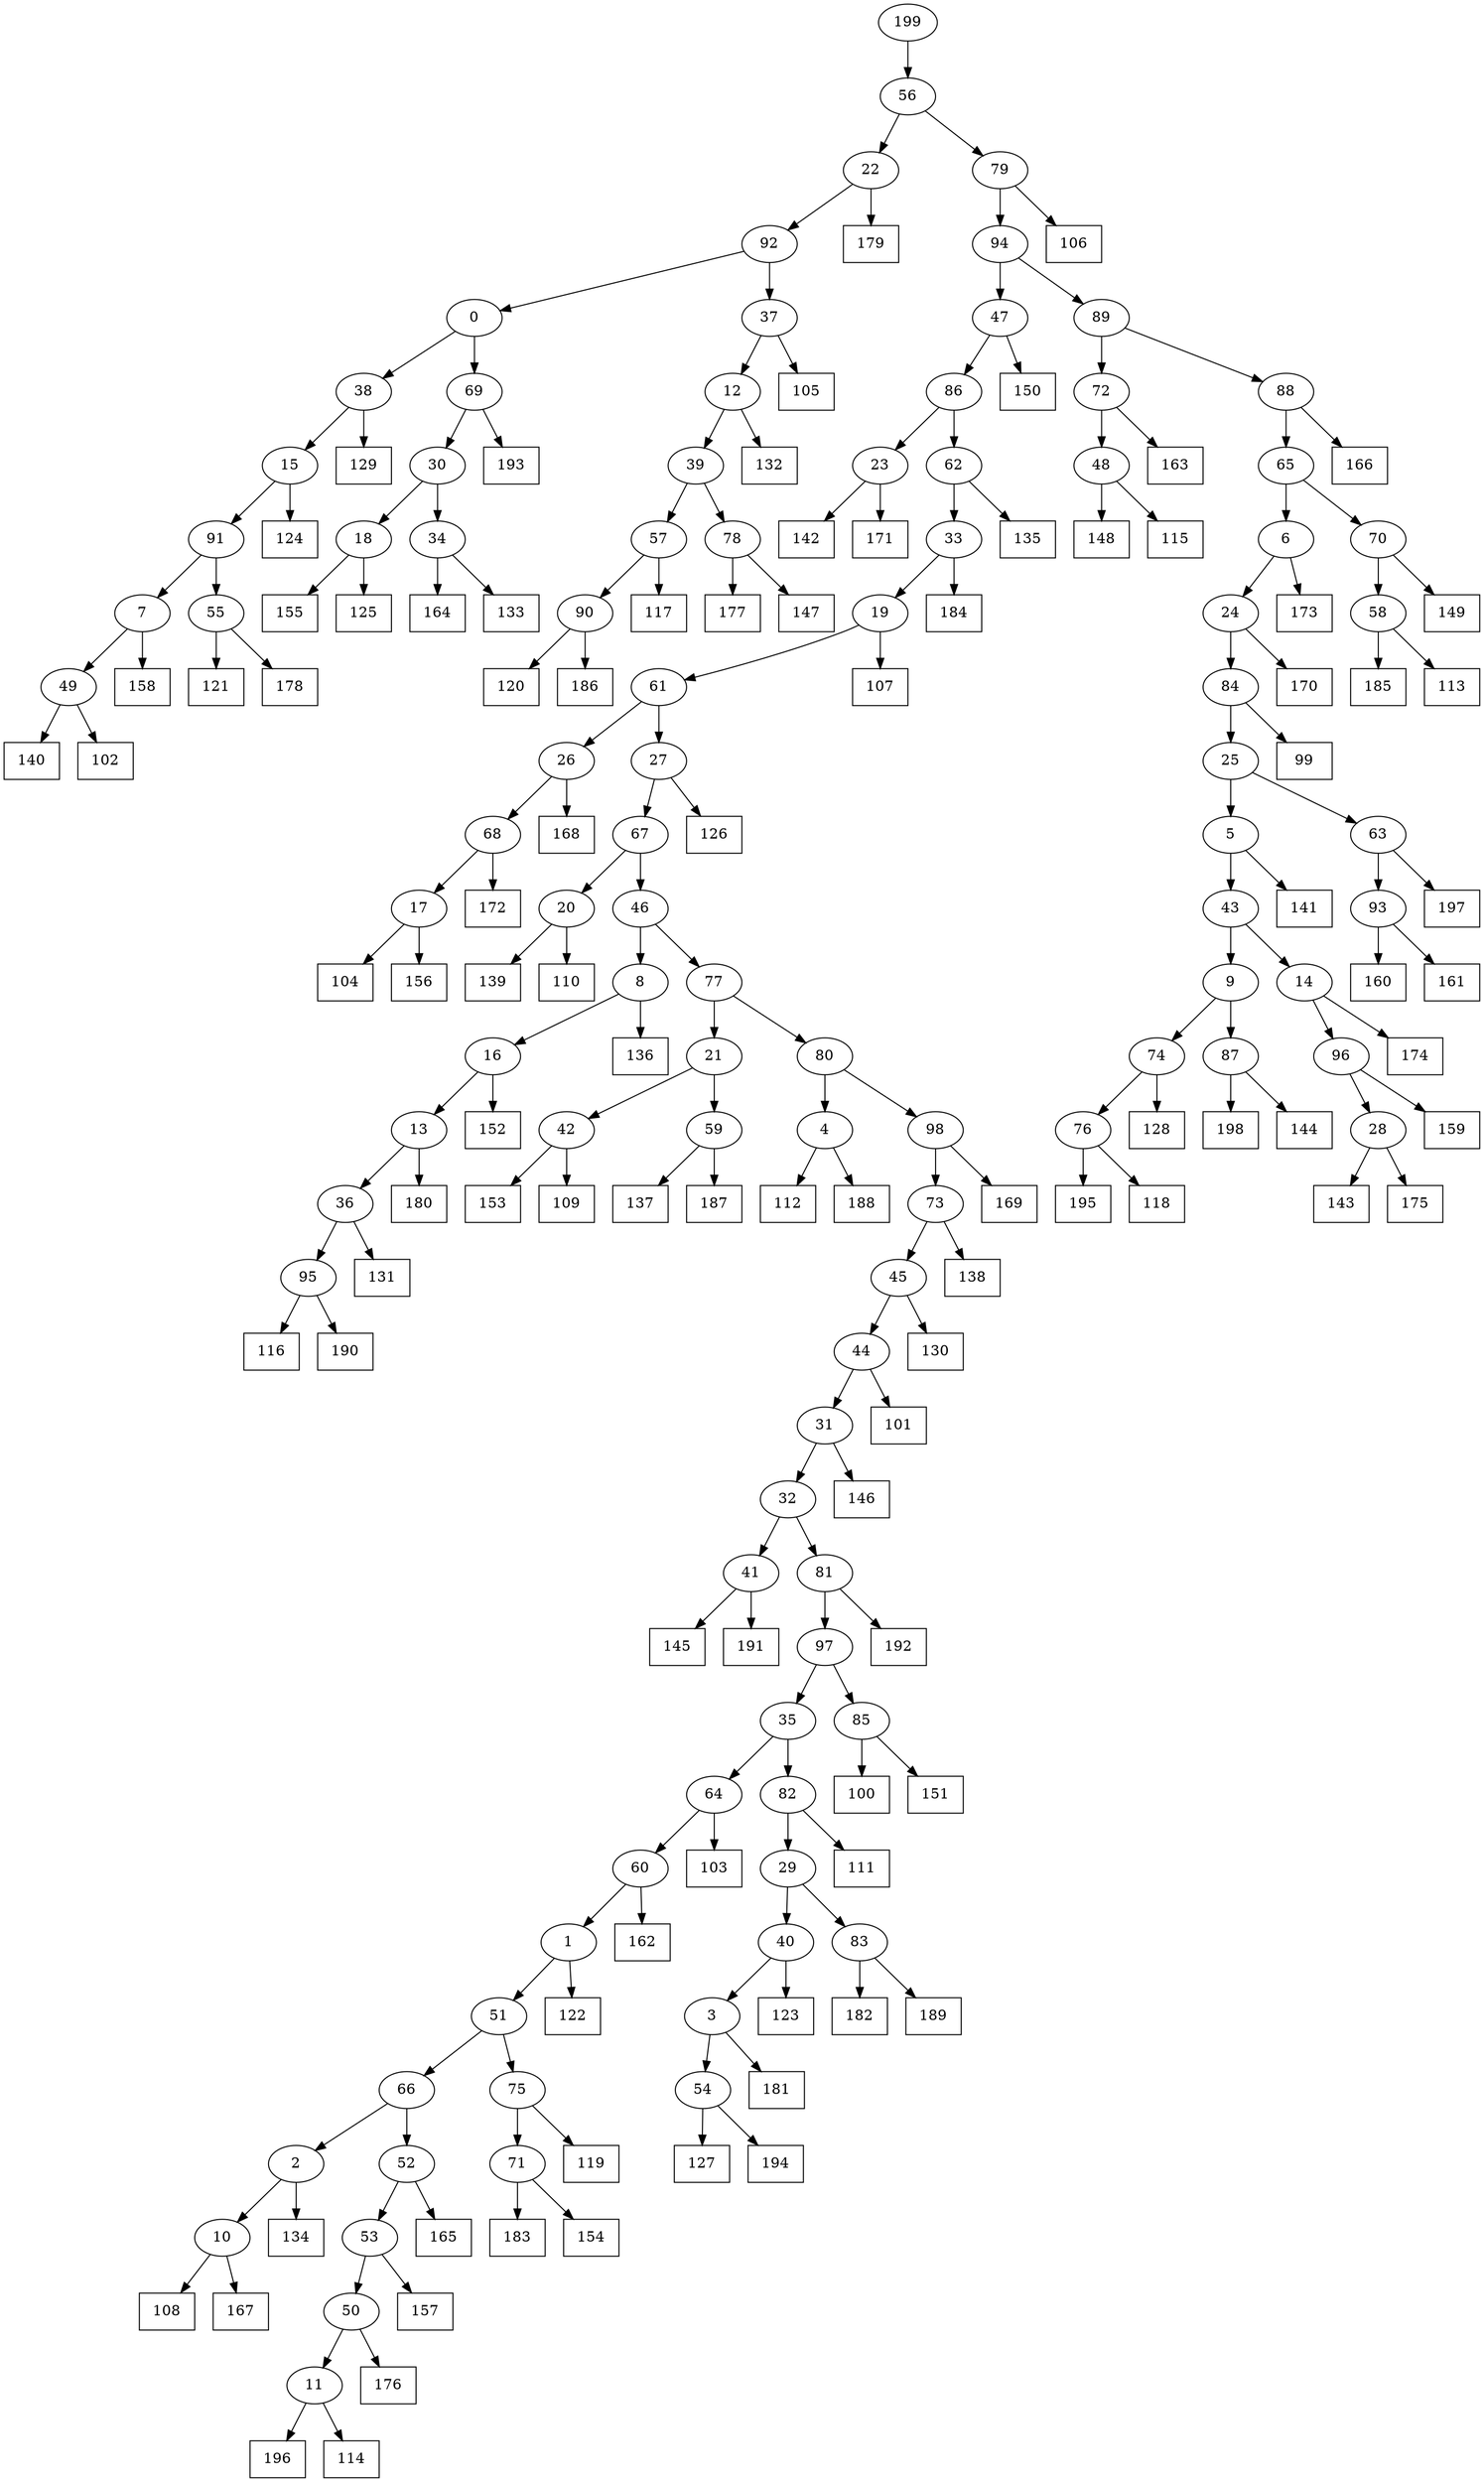 digraph G {
0[label="0"];
1[label="1"];
2[label="2"];
3[label="3"];
4[label="4"];
5[label="5"];
6[label="6"];
7[label="7"];
8[label="8"];
9[label="9"];
10[label="10"];
11[label="11"];
12[label="12"];
13[label="13"];
14[label="14"];
15[label="15"];
16[label="16"];
17[label="17"];
18[label="18"];
19[label="19"];
20[label="20"];
21[label="21"];
22[label="22"];
23[label="23"];
24[label="24"];
25[label="25"];
26[label="26"];
27[label="27"];
28[label="28"];
29[label="29"];
30[label="30"];
31[label="31"];
32[label="32"];
33[label="33"];
34[label="34"];
35[label="35"];
36[label="36"];
37[label="37"];
38[label="38"];
39[label="39"];
40[label="40"];
41[label="41"];
42[label="42"];
43[label="43"];
44[label="44"];
45[label="45"];
46[label="46"];
47[label="47"];
48[label="48"];
49[label="49"];
50[label="50"];
51[label="51"];
52[label="52"];
53[label="53"];
54[label="54"];
55[label="55"];
56[label="56"];
57[label="57"];
58[label="58"];
59[label="59"];
60[label="60"];
61[label="61"];
62[label="62"];
63[label="63"];
64[label="64"];
65[label="65"];
66[label="66"];
67[label="67"];
68[label="68"];
69[label="69"];
70[label="70"];
71[label="71"];
72[label="72"];
73[label="73"];
74[label="74"];
75[label="75"];
76[label="76"];
77[label="77"];
78[label="78"];
79[label="79"];
80[label="80"];
81[label="81"];
82[label="82"];
83[label="83"];
84[label="84"];
85[label="85"];
86[label="86"];
87[label="87"];
88[label="88"];
89[label="89"];
90[label="90"];
91[label="91"];
92[label="92"];
93[label="93"];
94[label="94"];
95[label="95"];
96[label="96"];
97[label="97"];
98[label="98"];
99[shape=box,label="184"];
100[shape=box,label="116"];
101[shape=box,label="135"];
102[shape=box,label="164"];
103[shape=box,label="177"];
104[shape=box,label="148"];
105[shape=box,label="169"];
106[shape=box,label="140"];
107[shape=box,label="195"];
108[shape=box,label="139"];
109[shape=box,label="143"];
110[shape=box,label="190"];
111[shape=box,label="185"];
112[shape=box,label="108"];
113[shape=box,label="112"];
114[shape=box,label="132"];
115[shape=box,label="180"];
116[shape=box,label="173"];
117[shape=box,label="128"];
118[shape=box,label="153"];
119[shape=box,label="166"];
120[shape=box,label="155"];
121[shape=box,label="193"];
122[shape=box,label="104"];
123[shape=box,label="118"];
124[shape=box,label="176"];
125[shape=box,label="133"];
126[shape=box,label="124"];
127[shape=box,label="196"];
128[shape=box,label="147"];
129[shape=box,label="162"];
130[shape=box,label="126"];
131[shape=box,label="150"];
132[shape=box,label="121"];
133[shape=box,label="119"];
134[shape=box,label="138"];
135[shape=box,label="111"];
136[shape=box,label="131"];
137[shape=box,label="102"];
138[shape=box,label="149"];
139[shape=box,label="142"];
140[shape=box,label="163"];
141[shape=box,label="188"];
142[shape=box,label="165"];
143[shape=box,label="198"];
144[shape=box,label="167"];
145[shape=box,label="160"];
146[shape=box,label="161"];
147[shape=box,label="197"];
148[shape=box,label="152"];
149[shape=box,label="100"];
150[shape=box,label="151"];
151[shape=box,label="178"];
152[shape=box,label="182"];
153[shape=box,label="109"];
154[shape=box,label="183"];
155[shape=box,label="107"];
156[shape=box,label="105"];
157[shape=box,label="125"];
158[shape=box,label="137"];
159[shape=box,label="172"];
160[shape=box,label="141"];
161[shape=box,label="157"];
162[shape=box,label="156"];
163[shape=box,label="175"];
164[shape=box,label="127"];
165[shape=box,label="179"];
166[shape=box,label="123"];
167[shape=box,label="99"];
168[shape=box,label="154"];
169[shape=box,label="134"];
170[shape=box,label="159"];
171[shape=box,label="187"];
172[shape=box,label="129"];
173[shape=box,label="189"];
174[shape=box,label="145"];
175[shape=box,label="114"];
176[shape=box,label="146"];
177[shape=box,label="115"];
178[shape=box,label="130"];
179[shape=box,label="174"];
180[shape=box,label="168"];
181[shape=box,label="120"];
182[shape=box,label="136"];
183[shape=box,label="106"];
184[shape=box,label="181"];
185[shape=box,label="191"];
186[shape=box,label="170"];
187[shape=box,label="171"];
188[shape=box,label="186"];
189[shape=box,label="194"];
190[shape=box,label="158"];
191[shape=box,label="122"];
192[shape=box,label="101"];
193[shape=box,label="110"];
194[shape=box,label="103"];
195[shape=box,label="117"];
196[shape=box,label="144"];
197[shape=box,label="113"];
198[shape=box,label="192"];
199[label="199"];
60->129 ;
81->198 ;
1->191 ;
73->134 ;
40->3 ;
59->158 ;
90->188 ;
71->154 ;
82->135 ;
48->177 ;
64->60 ;
44->192 ;
18->120 ;
35->64 ;
75->133 ;
10->112 ;
2->10 ;
69->121 ;
57->195 ;
18->157 ;
57->90 ;
70->138 ;
84->167 ;
6->116 ;
49->137 ;
5->160 ;
95->100 ;
97->35 ;
55->132 ;
90->181 ;
36->136 ;
77->80 ;
85->150 ;
27->130 ;
35->82 ;
78->103 ;
53->161 ;
41->185 ;
16->13 ;
49->106 ;
24->186 ;
30->34 ;
41->174 ;
7->49 ;
46->8 ;
69->30 ;
84->25 ;
11->175 ;
87->143 ;
23->187 ;
17->122 ;
91->7 ;
7->190 ;
83->152 ;
93->146 ;
3->184 ;
33->99 ;
54->189 ;
73->45 ;
89->72 ;
72->48 ;
91->55 ;
56->22 ;
22->165 ;
32->81 ;
60->1 ;
43->9 ;
29->40 ;
1->51 ;
21->42 ;
42->118 ;
72->140 ;
31->32 ;
32->41 ;
68->17 ;
17->162 ;
0->69 ;
19->61 ;
52->53 ;
30->18 ;
58->111 ;
55->151 ;
68->159 ;
5->43 ;
53->50 ;
10->144 ;
85->149 ;
45->178 ;
3->54 ;
15->91 ;
8->182 ;
78->128 ;
42->153 ;
50->11 ;
11->127 ;
61->27 ;
37->12 ;
93->145 ;
2->169 ;
54->164 ;
39->57 ;
50->124 ;
92->37 ;
37->156 ;
63->147 ;
81->97 ;
89->88 ;
83->173 ;
25->5 ;
4->141 ;
46->77 ;
63->93 ;
25->63 ;
45->44 ;
96->170 ;
47->86 ;
6->24 ;
24->84 ;
33->19 ;
19->155 ;
34->125 ;
27->67 ;
80->98 ;
98->105 ;
26->68 ;
43->14 ;
40->166 ;
28->109 ;
36->95 ;
86->62 ;
62->101 ;
12->114 ;
8->16 ;
16->148 ;
61->26 ;
26->180 ;
59->171 ;
79->94 ;
94->89 ;
13->115 ;
38->15 ;
12->39 ;
14->179 ;
51->75 ;
75->71 ;
76->107 ;
71->168 ;
66->52 ;
52->142 ;
98->73 ;
88->65 ;
65->6 ;
62->33 ;
9->74 ;
199->56 ;
38->172 ;
39->78 ;
80->4 ;
4->113 ;
95->110 ;
82->29 ;
29->83 ;
74->117 ;
65->70 ;
70->58 ;
66->2 ;
94->47 ;
47->131 ;
64->194 ;
74->76 ;
76->123 ;
48->104 ;
22->92 ;
97->85 ;
77->21 ;
21->59 ;
15->126 ;
56->79 ;
79->183 ;
67->46 ;
28->163 ;
13->36 ;
86->23 ;
23->139 ;
58->197 ;
92->0 ;
0->38 ;
88->119 ;
44->31 ;
31->176 ;
34->102 ;
14->96 ;
96->28 ;
20->108 ;
9->87 ;
87->196 ;
51->66 ;
67->20 ;
20->193 ;
}
